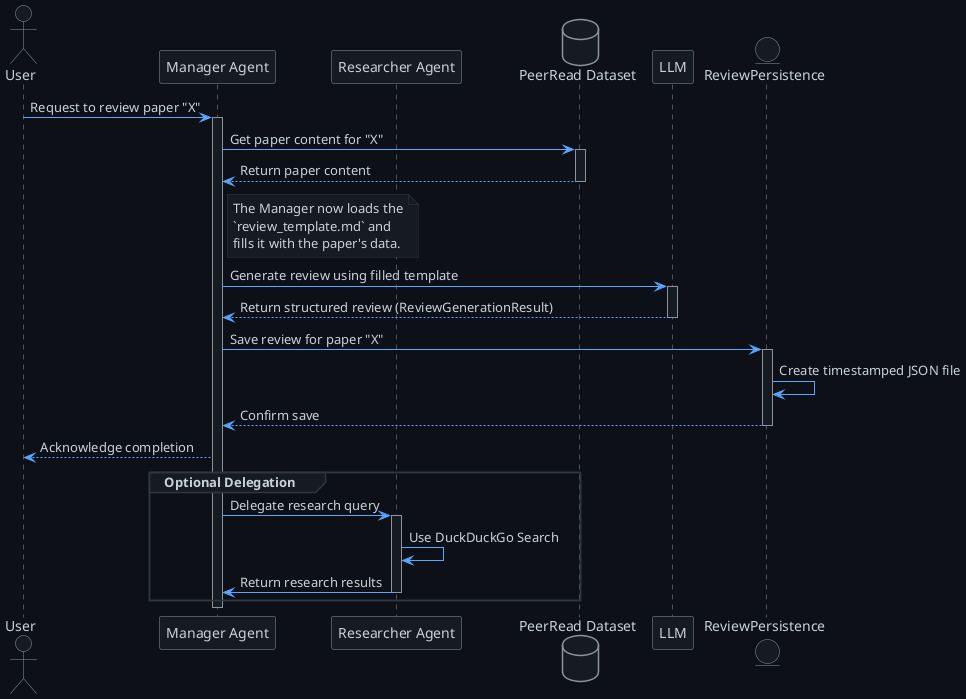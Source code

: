 @startuml MAS-review-workflow-dark
' GitHub Dark Theme (Primer)
' Sourced from: https://github.com/primer/github-vscode-theme

' header 
' title 
' footer 

!define ActivationColor #161B22

<style>
  document {
    BackgroundColor #0D1117
  }
  actor {
    BackgroundColor #161B22
    LineColor #8B949E
    FontColor #C9D1D9
  }
  participant {
    BackgroundColor #161B22
    LineColor #8B949E
    FontColor #C9D1D9
  }
  database {
    BackgroundColor #161B22
    LineColor #8B949E
    FontColor #C9D1D9
  }
  entity {
    BackgroundColor #161B22
    LineColor #8B949E
    FontColor #C9D1D9
  }
  note {
    BackgroundColor #161B22
    LineColor #30363D
    FontColor #C9D1D9
  }
  arrow {
    LineColor #58A6FF
    FontColor #C9D1D9
  }
  lifeLine {
    LineColor #8B949E
  }
</style>
skinparam sequence {
    GroupBorderColor #30363D
    GroupFontColor #C9D1D9
    GroupHeaderFontColor #C9D1D9
    GroupBackgroundColor #161B22
}

actor User

participant "Manager Agent" as Manager
participant "Researcher Agent" as Researcher
database "PeerRead Dataset" as DB
participant "LLM" as LLM
entity "ReviewPersistence" as Persistence

User -> Manager: Request to review paper "X"
activate Manager ActivationColor

Manager -> DB: Get paper content for "X"
activate DB ActivationColor
DB --> Manager: Return paper content
deactivate DB

note right of Manager
  The Manager now loads the
  `review_template.md` and
  fills it with the paper's data.
end note

Manager -> LLM: Generate review using filled template
activate LLM ActivationColor
LLM --> Manager: Return structured review (ReviewGenerationResult)
deactivate LLM

Manager -> Persistence: Save review for paper "X"
activate Persistence ActivationColor
Persistence -> Persistence: Create timestamped JSON file
Persistence --> Manager: Confirm save
deactivate Persistence

Manager --> User: Acknowledge completion

group Optional Delegation
    Manager -> Researcher: Delegate research query
    activate Researcher ActivationColor
    Researcher -> Researcher: Use DuckDuckGo Search
    Researcher -> Manager: Return research results
    deactivate Researcher
end group

deactivate Manager

@enduml
